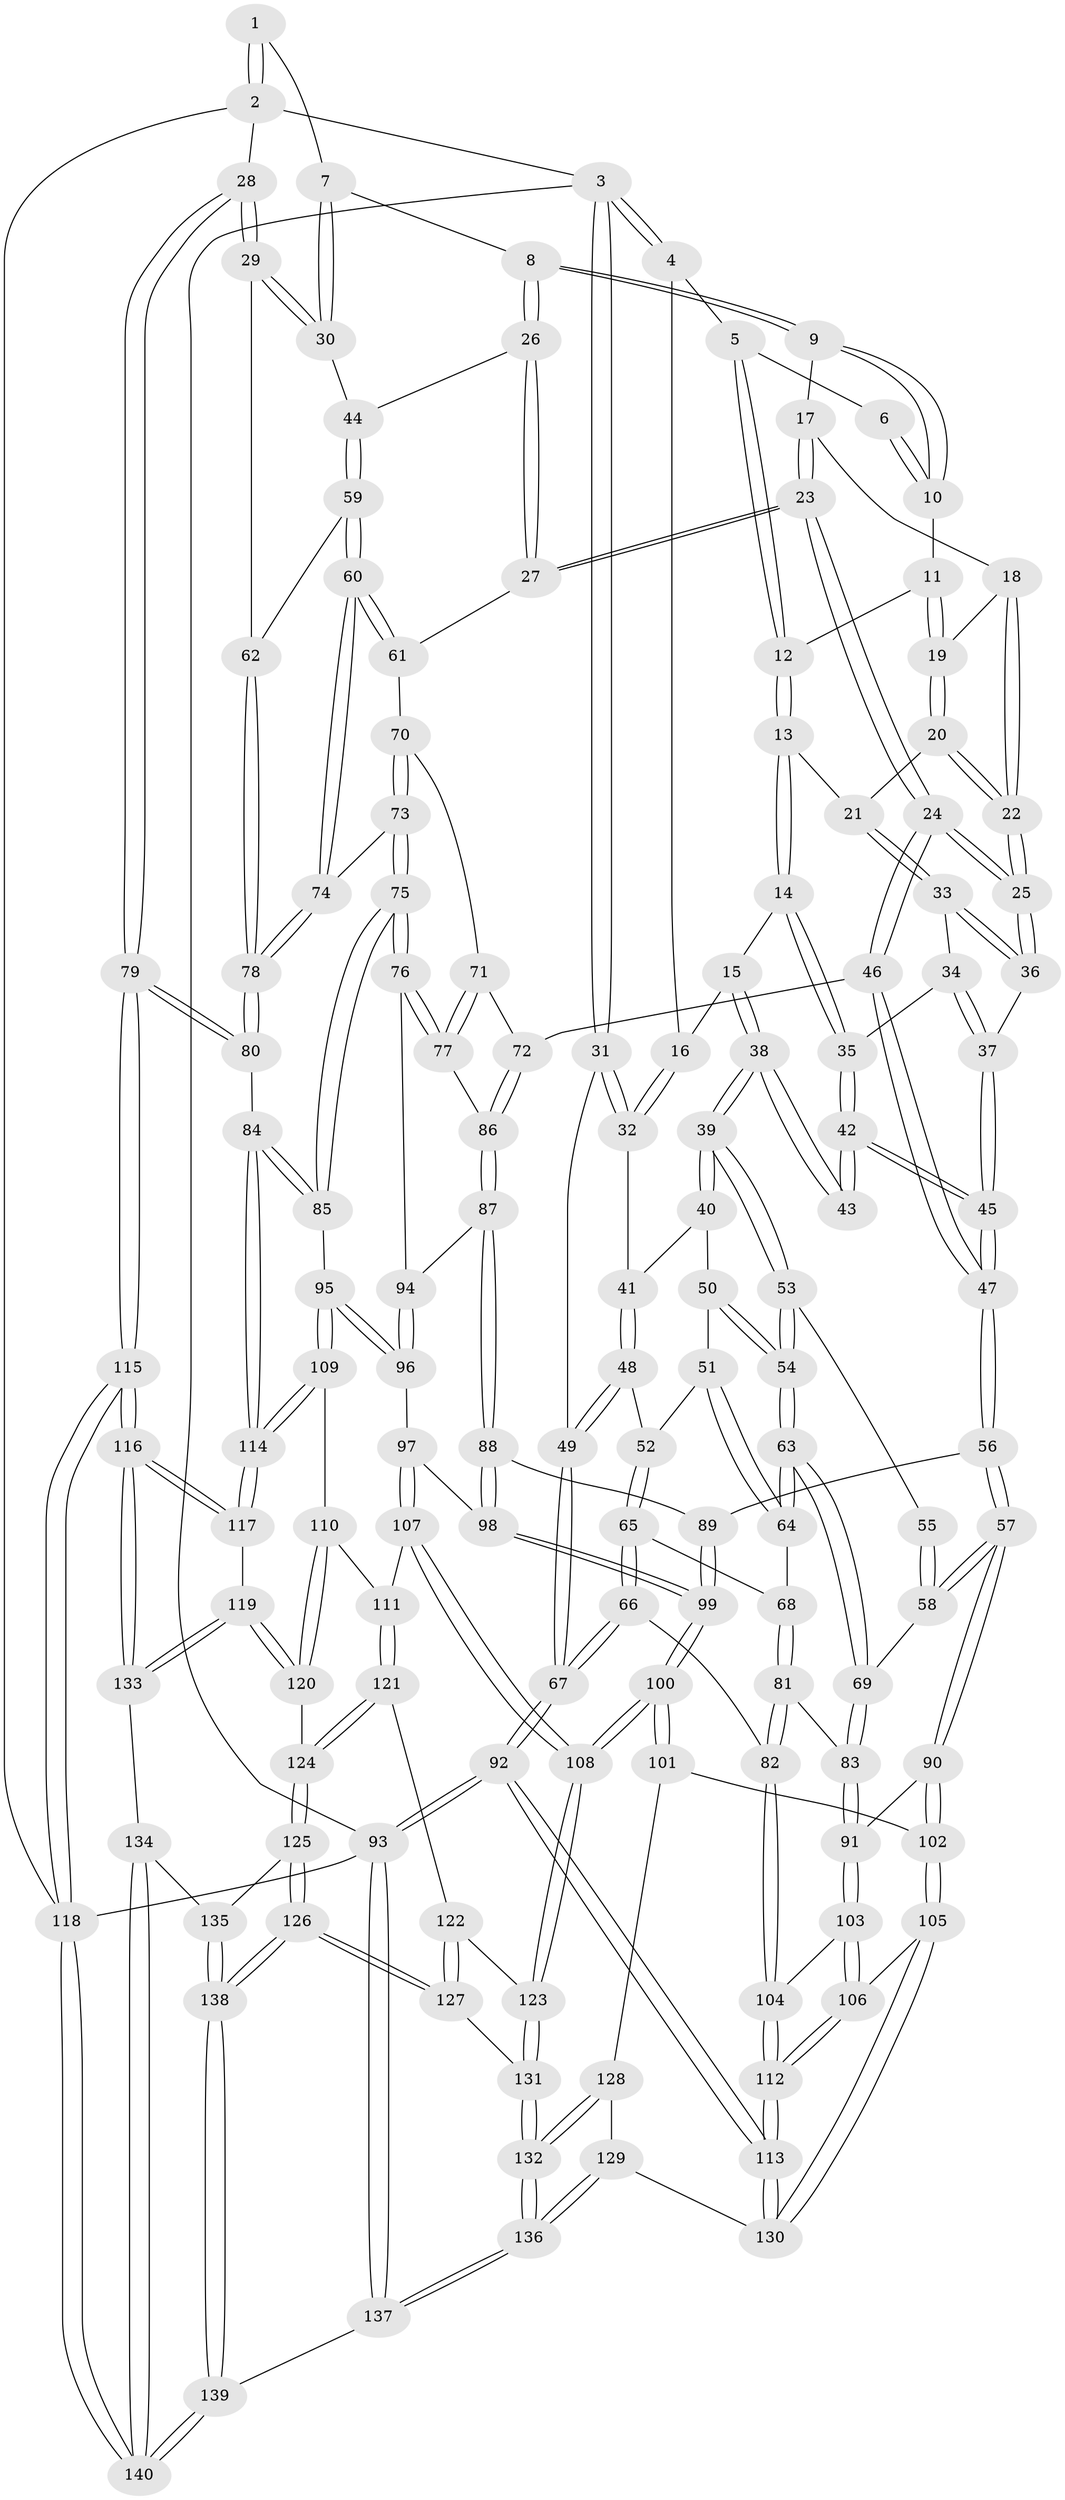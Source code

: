 // coarse degree distribution, {3: 0.18571428571428572, 5: 0.35714285714285715, 7: 0.05714285714285714, 2: 0.014285714285714285, 6: 0.14285714285714285, 4: 0.22857142857142856, 8: 0.014285714285714285}
// Generated by graph-tools (version 1.1) at 2025/06/03/04/25 22:06:04]
// undirected, 140 vertices, 347 edges
graph export_dot {
graph [start="1"]
  node [color=gray90,style=filled];
  1 [pos="+0.8185517819843675+0"];
  2 [pos="+1+0"];
  3 [pos="+0+0"];
  4 [pos="+0.2466141335530746+0"];
  5 [pos="+0.4439509646352155+0"];
  6 [pos="+0.6044589356310133+0"];
  7 [pos="+0.8064674474649419+0.07954638194552695"];
  8 [pos="+0.7409641237320232+0.12101960465882694"];
  9 [pos="+0.6341529231558751+0.04752643690327896"];
  10 [pos="+0.6292369988922945+0.018253437001443547"];
  11 [pos="+0.475984556003426+0.061663949202461044"];
  12 [pos="+0.4529950419351075+0.04748506921960453"];
  13 [pos="+0.4371343217730803+0.0689246075536173"];
  14 [pos="+0.3221020946983272+0.11700460785272909"];
  15 [pos="+0.2612361005106107+0.08919247508021448"];
  16 [pos="+0.22625855249801458+0.03831879914150473"];
  17 [pos="+0.594464276790119+0.09219487435366397"];
  18 [pos="+0.531765446509585+0.09954168205842015"];
  19 [pos="+0.5145163278343743+0.09197877797055323"];
  20 [pos="+0.47104801253816186+0.16005872751267497"];
  21 [pos="+0.4490562293677211+0.15631822008445953"];
  22 [pos="+0.5160920784025304+0.1835001479415901"];
  23 [pos="+0.5954411593481641+0.2621135211247656"];
  24 [pos="+0.5883113234222186+0.2652165241343785"];
  25 [pos="+0.5545536483593669+0.24171003844957487"];
  26 [pos="+0.7275724482868015+0.1974434824205798"];
  27 [pos="+0.6125562213520735+0.26156129259082916"];
  28 [pos="+1+0.1287389243871545"];
  29 [pos="+1+0.1452834904001989"];
  30 [pos="+0.9440003099058067+0.13598992669576165"];
  31 [pos="+0+0.09193550115714004"];
  32 [pos="+0.10209335511136541+0.11834280099032798"];
  33 [pos="+0.4437825577488+0.16106757743071937"];
  34 [pos="+0.39904628483349036+0.1695192081881052"];
  35 [pos="+0.35581008494890826+0.17024254478552459"];
  36 [pos="+0.4464179299952997+0.23182132765548547"];
  37 [pos="+0.43560245618660376+0.23789126854264492"];
  38 [pos="+0.2506498440907604+0.13684400436173821"];
  39 [pos="+0.19551089773124744+0.25305068808488945"];
  40 [pos="+0.15097731151486798+0.23430434258232075"];
  41 [pos="+0.1330171038833081+0.2243317817609516"];
  42 [pos="+0.3538369165799632+0.2643514886555704"];
  43 [pos="+0.30498330151121855+0.26285866892473037"];
  44 [pos="+0.7974163720523298+0.2542870702734632"];
  45 [pos="+0.3753284380321052+0.2856472340421549"];
  46 [pos="+0.5267180564875492+0.3726779334091824"];
  47 [pos="+0.41845530981633045+0.42107927664788264"];
  48 [pos="+0.03984896125608732+0.2798393245691798"];
  49 [pos="+0+0.21143876198663752"];
  50 [pos="+0.11792311452576888+0.3009937081307959"];
  51 [pos="+0.10361338781898277+0.31264830566453433"];
  52 [pos="+0.062011153299758974+0.30685800491476134"];
  53 [pos="+0.21411999402556947+0.28614454212201706"];
  54 [pos="+0.21332630835671676+0.29087843222036563"];
  55 [pos="+0.2967413901444628+0.26522370069718376"];
  56 [pos="+0.4058124354482752+0.4409806429433329"];
  57 [pos="+0.3720363227256996+0.45676739872410055"];
  58 [pos="+0.28905958948971655+0.4111064666692991"];
  59 [pos="+0.8236527219087676+0.3248140537123041"];
  60 [pos="+0.8232737340637851+0.325710064396441"];
  61 [pos="+0.6286987016589938+0.2777959855109678"];
  62 [pos="+0.874434415367236+0.3133565999571351"];
  63 [pos="+0.20613514815781797+0.35992494843800443"];
  64 [pos="+0.19136698158634668+0.36523551851578184"];
  65 [pos="+0.07385446946990212+0.3595307244019361"];
  66 [pos="+0.01562020806976492+0.5153377863482186"];
  67 [pos="+0+0.5255390181485141"];
  68 [pos="+0.18871700820649992+0.36697622673270747"];
  69 [pos="+0.22974187370974744+0.3799955652934254"];
  70 [pos="+0.6774805925462176+0.3302798529512716"];
  71 [pos="+0.6745040019670521+0.38778343476771227"];
  72 [pos="+0.5483282983259017+0.38954013450232555"];
  73 [pos="+0.800339081379997+0.37131795752495367"];
  74 [pos="+0.81226246614255+0.35444005962613584"];
  75 [pos="+0.7753319947048377+0.4876621930371429"];
  76 [pos="+0.7112446401018111+0.4665663720303374"];
  77 [pos="+0.7035194602540692+0.4620728993865485"];
  78 [pos="+1+0.47509392395369765"];
  79 [pos="+1+0.48023007037603177"];
  80 [pos="+1+0.49299024399084346"];
  81 [pos="+0.07577294082663502+0.49542802689320387"];
  82 [pos="+0.020261330552471635+0.5162580931446593"];
  83 [pos="+0.18138821912000222+0.5053686672609823"];
  84 [pos="+0.8999413066005965+0.5604839461684319"];
  85 [pos="+0.7941921200459412+0.5277307354625145"];
  86 [pos="+0.603216081500857+0.44338995623959243"];
  87 [pos="+0.5898015849553224+0.53252084851308"];
  88 [pos="+0.5682237990602698+0.5428028006379858"];
  89 [pos="+0.4352705460751325+0.4763594124695196"];
  90 [pos="+0.3416675667459571+0.5028843236954238"];
  91 [pos="+0.24778800339844023+0.5369142484732429"];
  92 [pos="+0+1"];
  93 [pos="+0+1"];
  94 [pos="+0.6082472845810859+0.5385130182982482"];
  95 [pos="+0.7699778304394516+0.5553525687549846"];
  96 [pos="+0.659690721102272+0.5858061513159706"];
  97 [pos="+0.6455871734274731+0.6053273857300686"];
  98 [pos="+0.5591260719479274+0.5963647721497739"];
  99 [pos="+0.5064979135180218+0.6766227430135571"];
  100 [pos="+0.5040185200740488+0.7009077970298982"];
  101 [pos="+0.42735541985796266+0.7066944948831728"];
  102 [pos="+0.35386638108364865+0.6852061863382632"];
  103 [pos="+0.19323820505323833+0.6385022795870576"];
  104 [pos="+0.11021887985737903+0.6146673324412787"];
  105 [pos="+0.2783797442177096+0.726230996282986"];
  106 [pos="+0.2300082269560516+0.6999910415742178"];
  107 [pos="+0.6285658138418002+0.6821648041473842"];
  108 [pos="+0.5165829572613007+0.7113123977535041"];
  109 [pos="+0.7440090035475968+0.6590816311577137"];
  110 [pos="+0.7398681632293899+0.6712816581811978"];
  111 [pos="+0.6571083890551601+0.6938905798673088"];
  112 [pos="+0.0627615703017885+0.7867720122288424"];
  113 [pos="+0+1"];
  114 [pos="+0.8958562476882074+0.6967484526102872"];
  115 [pos="+1+0.8036349634383085"];
  116 [pos="+1+0.8026307524124601"];
  117 [pos="+0.8964802826397098+0.7169745422094964"];
  118 [pos="+1+1"];
  119 [pos="+0.8412076512852542+0.7885362402175812"];
  120 [pos="+0.7927703170726855+0.7782866297535782"];
  121 [pos="+0.6737239370765129+0.7530905589968369"];
  122 [pos="+0.6501613575804125+0.7632969498950694"];
  123 [pos="+0.5307848562331356+0.7569120997018394"];
  124 [pos="+0.7237123423452677+0.8073716396207149"];
  125 [pos="+0.6673566450983707+0.8811483320398982"];
  126 [pos="+0.6421025007363119+0.8914787626859476"];
  127 [pos="+0.5842324320436584+0.872377478091753"];
  128 [pos="+0.41254491997015275+0.7731987066705169"];
  129 [pos="+0.321642065924127+0.8683904252121961"];
  130 [pos="+0.27212298752748326+0.8235989492899736"];
  131 [pos="+0.5512421851009834+0.8644422873139473"];
  132 [pos="+0.43609998396831234+0.9590689064229326"];
  133 [pos="+0.878503103236095+0.8764628090699814"];
  134 [pos="+0.8622670396477471+0.945813813128482"];
  135 [pos="+0.7728582956984851+0.9327399984491113"];
  136 [pos="+0.4120138245567043+0.9867114286427471"];
  137 [pos="+0.37955570320665327+1"];
  138 [pos="+0.6639287783221711+1"];
  139 [pos="+0.6585865854728459+1"];
  140 [pos="+0.9914320089490691+1"];
  1 -- 2;
  1 -- 2;
  1 -- 7;
  2 -- 3;
  2 -- 28;
  2 -- 118;
  3 -- 4;
  3 -- 4;
  3 -- 31;
  3 -- 31;
  3 -- 93;
  4 -- 5;
  4 -- 16;
  5 -- 6;
  5 -- 12;
  5 -- 12;
  6 -- 10;
  6 -- 10;
  7 -- 8;
  7 -- 30;
  7 -- 30;
  8 -- 9;
  8 -- 9;
  8 -- 26;
  8 -- 26;
  9 -- 10;
  9 -- 10;
  9 -- 17;
  10 -- 11;
  11 -- 12;
  11 -- 19;
  11 -- 19;
  12 -- 13;
  12 -- 13;
  13 -- 14;
  13 -- 14;
  13 -- 21;
  14 -- 15;
  14 -- 35;
  14 -- 35;
  15 -- 16;
  15 -- 38;
  15 -- 38;
  16 -- 32;
  16 -- 32;
  17 -- 18;
  17 -- 23;
  17 -- 23;
  18 -- 19;
  18 -- 22;
  18 -- 22;
  19 -- 20;
  19 -- 20;
  20 -- 21;
  20 -- 22;
  20 -- 22;
  21 -- 33;
  21 -- 33;
  22 -- 25;
  22 -- 25;
  23 -- 24;
  23 -- 24;
  23 -- 27;
  23 -- 27;
  24 -- 25;
  24 -- 25;
  24 -- 46;
  24 -- 46;
  25 -- 36;
  25 -- 36;
  26 -- 27;
  26 -- 27;
  26 -- 44;
  27 -- 61;
  28 -- 29;
  28 -- 29;
  28 -- 79;
  28 -- 79;
  29 -- 30;
  29 -- 30;
  29 -- 62;
  30 -- 44;
  31 -- 32;
  31 -- 32;
  31 -- 49;
  32 -- 41;
  33 -- 34;
  33 -- 36;
  33 -- 36;
  34 -- 35;
  34 -- 37;
  34 -- 37;
  35 -- 42;
  35 -- 42;
  36 -- 37;
  37 -- 45;
  37 -- 45;
  38 -- 39;
  38 -- 39;
  38 -- 43;
  38 -- 43;
  39 -- 40;
  39 -- 40;
  39 -- 53;
  39 -- 53;
  40 -- 41;
  40 -- 50;
  41 -- 48;
  41 -- 48;
  42 -- 43;
  42 -- 43;
  42 -- 45;
  42 -- 45;
  44 -- 59;
  44 -- 59;
  45 -- 47;
  45 -- 47;
  46 -- 47;
  46 -- 47;
  46 -- 72;
  47 -- 56;
  47 -- 56;
  48 -- 49;
  48 -- 49;
  48 -- 52;
  49 -- 67;
  49 -- 67;
  50 -- 51;
  50 -- 54;
  50 -- 54;
  51 -- 52;
  51 -- 64;
  51 -- 64;
  52 -- 65;
  52 -- 65;
  53 -- 54;
  53 -- 54;
  53 -- 55;
  54 -- 63;
  54 -- 63;
  55 -- 58;
  55 -- 58;
  56 -- 57;
  56 -- 57;
  56 -- 89;
  57 -- 58;
  57 -- 58;
  57 -- 90;
  57 -- 90;
  58 -- 69;
  59 -- 60;
  59 -- 60;
  59 -- 62;
  60 -- 61;
  60 -- 61;
  60 -- 74;
  60 -- 74;
  61 -- 70;
  62 -- 78;
  62 -- 78;
  63 -- 64;
  63 -- 64;
  63 -- 69;
  63 -- 69;
  64 -- 68;
  65 -- 66;
  65 -- 66;
  65 -- 68;
  66 -- 67;
  66 -- 67;
  66 -- 82;
  67 -- 92;
  67 -- 92;
  68 -- 81;
  68 -- 81;
  69 -- 83;
  69 -- 83;
  70 -- 71;
  70 -- 73;
  70 -- 73;
  71 -- 72;
  71 -- 77;
  71 -- 77;
  72 -- 86;
  72 -- 86;
  73 -- 74;
  73 -- 75;
  73 -- 75;
  74 -- 78;
  74 -- 78;
  75 -- 76;
  75 -- 76;
  75 -- 85;
  75 -- 85;
  76 -- 77;
  76 -- 77;
  76 -- 94;
  77 -- 86;
  78 -- 80;
  78 -- 80;
  79 -- 80;
  79 -- 80;
  79 -- 115;
  79 -- 115;
  80 -- 84;
  81 -- 82;
  81 -- 82;
  81 -- 83;
  82 -- 104;
  82 -- 104;
  83 -- 91;
  83 -- 91;
  84 -- 85;
  84 -- 85;
  84 -- 114;
  84 -- 114;
  85 -- 95;
  86 -- 87;
  86 -- 87;
  87 -- 88;
  87 -- 88;
  87 -- 94;
  88 -- 89;
  88 -- 98;
  88 -- 98;
  89 -- 99;
  89 -- 99;
  90 -- 91;
  90 -- 102;
  90 -- 102;
  91 -- 103;
  91 -- 103;
  92 -- 93;
  92 -- 93;
  92 -- 113;
  92 -- 113;
  93 -- 137;
  93 -- 137;
  93 -- 118;
  94 -- 96;
  94 -- 96;
  95 -- 96;
  95 -- 96;
  95 -- 109;
  95 -- 109;
  96 -- 97;
  97 -- 98;
  97 -- 107;
  97 -- 107;
  98 -- 99;
  98 -- 99;
  99 -- 100;
  99 -- 100;
  100 -- 101;
  100 -- 101;
  100 -- 108;
  100 -- 108;
  101 -- 102;
  101 -- 128;
  102 -- 105;
  102 -- 105;
  103 -- 104;
  103 -- 106;
  103 -- 106;
  104 -- 112;
  104 -- 112;
  105 -- 106;
  105 -- 130;
  105 -- 130;
  106 -- 112;
  106 -- 112;
  107 -- 108;
  107 -- 108;
  107 -- 111;
  108 -- 123;
  108 -- 123;
  109 -- 110;
  109 -- 114;
  109 -- 114;
  110 -- 111;
  110 -- 120;
  110 -- 120;
  111 -- 121;
  111 -- 121;
  112 -- 113;
  112 -- 113;
  113 -- 130;
  113 -- 130;
  114 -- 117;
  114 -- 117;
  115 -- 116;
  115 -- 116;
  115 -- 118;
  115 -- 118;
  116 -- 117;
  116 -- 117;
  116 -- 133;
  116 -- 133;
  117 -- 119;
  118 -- 140;
  118 -- 140;
  119 -- 120;
  119 -- 120;
  119 -- 133;
  119 -- 133;
  120 -- 124;
  121 -- 122;
  121 -- 124;
  121 -- 124;
  122 -- 123;
  122 -- 127;
  122 -- 127;
  123 -- 131;
  123 -- 131;
  124 -- 125;
  124 -- 125;
  125 -- 126;
  125 -- 126;
  125 -- 135;
  126 -- 127;
  126 -- 127;
  126 -- 138;
  126 -- 138;
  127 -- 131;
  128 -- 129;
  128 -- 132;
  128 -- 132;
  129 -- 130;
  129 -- 136;
  129 -- 136;
  131 -- 132;
  131 -- 132;
  132 -- 136;
  132 -- 136;
  133 -- 134;
  134 -- 135;
  134 -- 140;
  134 -- 140;
  135 -- 138;
  135 -- 138;
  136 -- 137;
  136 -- 137;
  137 -- 139;
  138 -- 139;
  138 -- 139;
  139 -- 140;
  139 -- 140;
}
